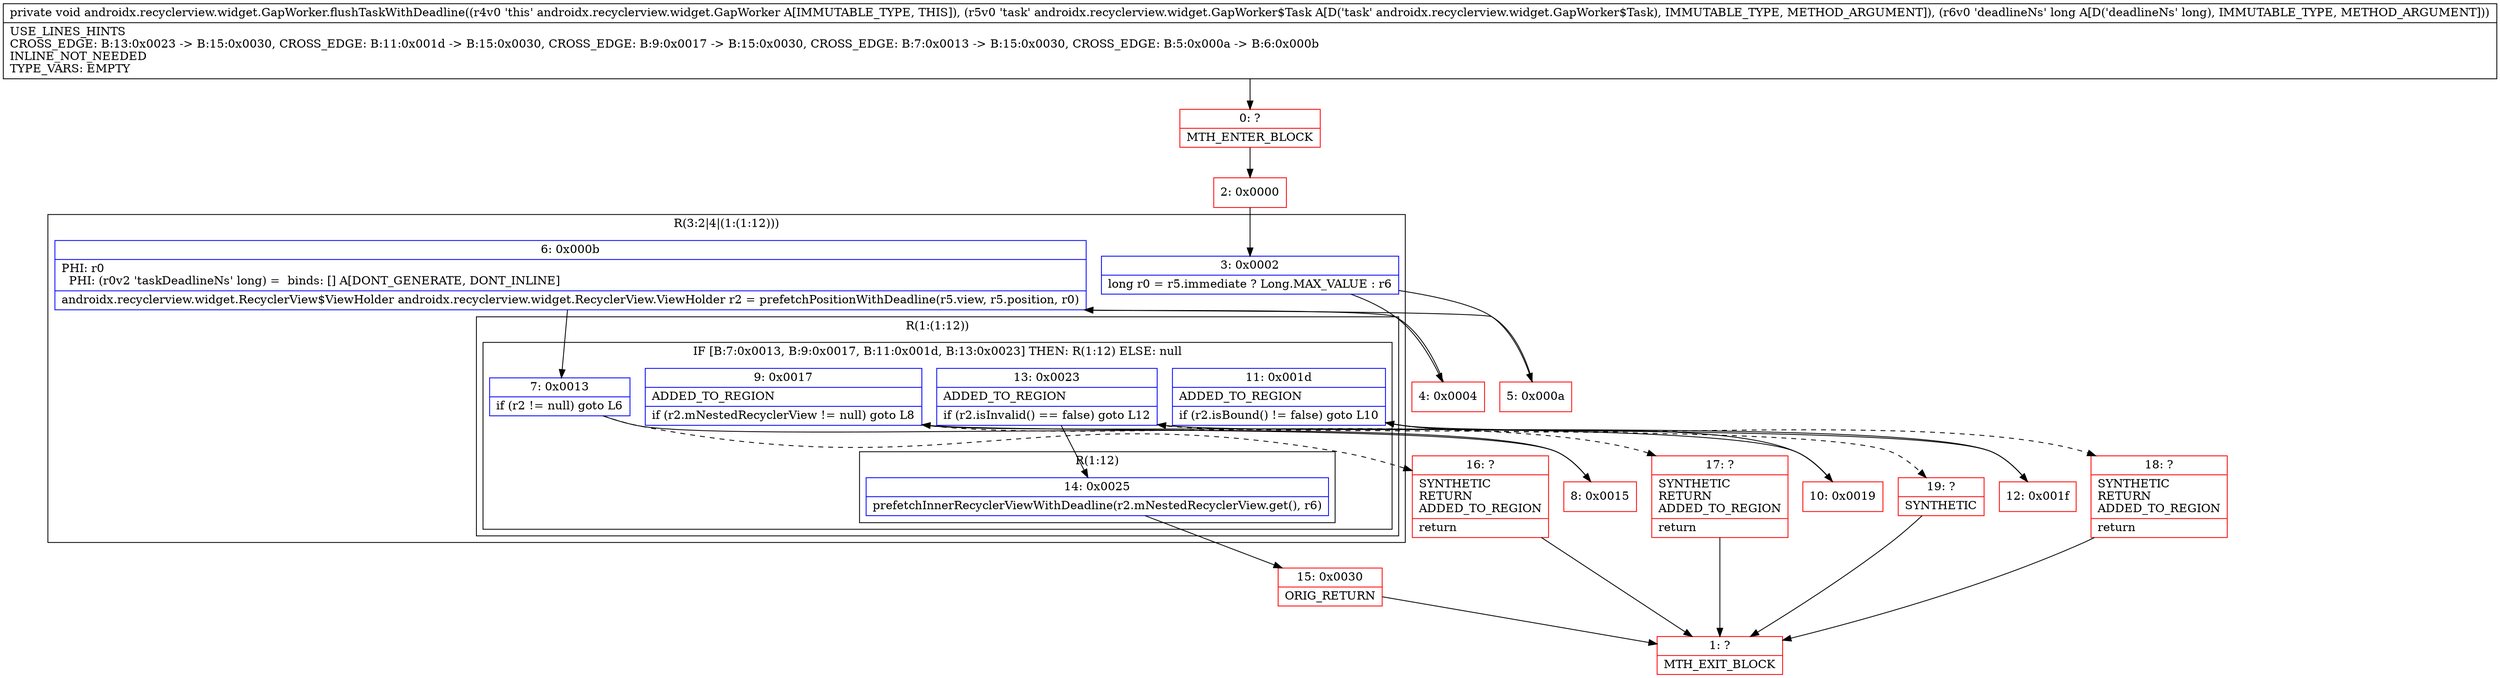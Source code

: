 digraph "CFG forandroidx.recyclerview.widget.GapWorker.flushTaskWithDeadline(Landroidx\/recyclerview\/widget\/GapWorker$Task;J)V" {
subgraph cluster_Region_2020090065 {
label = "R(3:2|4|(1:(1:12)))";
node [shape=record,color=blue];
Node_3 [shape=record,label="{3\:\ 0x0002|long r0 = r5.immediate ? Long.MAX_VALUE : r6\l}"];
Node_6 [shape=record,label="{6\:\ 0x000b|PHI: r0 \l  PHI: (r0v2 'taskDeadlineNs' long) =  binds: [] A[DONT_GENERATE, DONT_INLINE]\l|androidx.recyclerview.widget.RecyclerView$ViewHolder androidx.recyclerview.widget.RecyclerView.ViewHolder r2 = prefetchPositionWithDeadline(r5.view, r5.position, r0)\l}"];
subgraph cluster_Region_1019882671 {
label = "R(1:(1:12))";
node [shape=record,color=blue];
subgraph cluster_IfRegion_1756341471 {
label = "IF [B:7:0x0013, B:9:0x0017, B:11:0x001d, B:13:0x0023] THEN: R(1:12) ELSE: null";
node [shape=record,color=blue];
Node_7 [shape=record,label="{7\:\ 0x0013|if (r2 != null) goto L6\l}"];
Node_9 [shape=record,label="{9\:\ 0x0017|ADDED_TO_REGION\l|if (r2.mNestedRecyclerView != null) goto L8\l}"];
Node_11 [shape=record,label="{11\:\ 0x001d|ADDED_TO_REGION\l|if (r2.isBound() != false) goto L10\l}"];
Node_13 [shape=record,label="{13\:\ 0x0023|ADDED_TO_REGION\l|if (r2.isInvalid() == false) goto L12\l}"];
subgraph cluster_Region_1594875633 {
label = "R(1:12)";
node [shape=record,color=blue];
Node_14 [shape=record,label="{14\:\ 0x0025|prefetchInnerRecyclerViewWithDeadline(r2.mNestedRecyclerView.get(), r6)\l}"];
}
}
}
}
Node_0 [shape=record,color=red,label="{0\:\ ?|MTH_ENTER_BLOCK\l}"];
Node_2 [shape=record,color=red,label="{2\:\ 0x0000}"];
Node_4 [shape=record,color=red,label="{4\:\ 0x0004}"];
Node_8 [shape=record,color=red,label="{8\:\ 0x0015}"];
Node_10 [shape=record,color=red,label="{10\:\ 0x0019}"];
Node_12 [shape=record,color=red,label="{12\:\ 0x001f}"];
Node_15 [shape=record,color=red,label="{15\:\ 0x0030|ORIG_RETURN\l}"];
Node_1 [shape=record,color=red,label="{1\:\ ?|MTH_EXIT_BLOCK\l}"];
Node_19 [shape=record,color=red,label="{19\:\ ?|SYNTHETIC\l}"];
Node_18 [shape=record,color=red,label="{18\:\ ?|SYNTHETIC\lRETURN\lADDED_TO_REGION\l|return\l}"];
Node_17 [shape=record,color=red,label="{17\:\ ?|SYNTHETIC\lRETURN\lADDED_TO_REGION\l|return\l}"];
Node_16 [shape=record,color=red,label="{16\:\ ?|SYNTHETIC\lRETURN\lADDED_TO_REGION\l|return\l}"];
Node_5 [shape=record,color=red,label="{5\:\ 0x000a}"];
MethodNode[shape=record,label="{private void androidx.recyclerview.widget.GapWorker.flushTaskWithDeadline((r4v0 'this' androidx.recyclerview.widget.GapWorker A[IMMUTABLE_TYPE, THIS]), (r5v0 'task' androidx.recyclerview.widget.GapWorker$Task A[D('task' androidx.recyclerview.widget.GapWorker$Task), IMMUTABLE_TYPE, METHOD_ARGUMENT]), (r6v0 'deadlineNs' long A[D('deadlineNs' long), IMMUTABLE_TYPE, METHOD_ARGUMENT]))  | USE_LINES_HINTS\lCROSS_EDGE: B:13:0x0023 \-\> B:15:0x0030, CROSS_EDGE: B:11:0x001d \-\> B:15:0x0030, CROSS_EDGE: B:9:0x0017 \-\> B:15:0x0030, CROSS_EDGE: B:7:0x0013 \-\> B:15:0x0030, CROSS_EDGE: B:5:0x000a \-\> B:6:0x000b\lINLINE_NOT_NEEDED\lTYPE_VARS: EMPTY\l}"];
MethodNode -> Node_0;Node_3 -> Node_4;
Node_3 -> Node_5;
Node_6 -> Node_7;
Node_7 -> Node_8;
Node_7 -> Node_16[style=dashed];
Node_9 -> Node_10;
Node_9 -> Node_17[style=dashed];
Node_11 -> Node_12;
Node_11 -> Node_18[style=dashed];
Node_13 -> Node_14;
Node_13 -> Node_19[style=dashed];
Node_14 -> Node_15;
Node_0 -> Node_2;
Node_2 -> Node_3;
Node_4 -> Node_6;
Node_8 -> Node_9;
Node_10 -> Node_11;
Node_12 -> Node_13;
Node_15 -> Node_1;
Node_19 -> Node_1;
Node_18 -> Node_1;
Node_17 -> Node_1;
Node_16 -> Node_1;
Node_5 -> Node_6;
}

